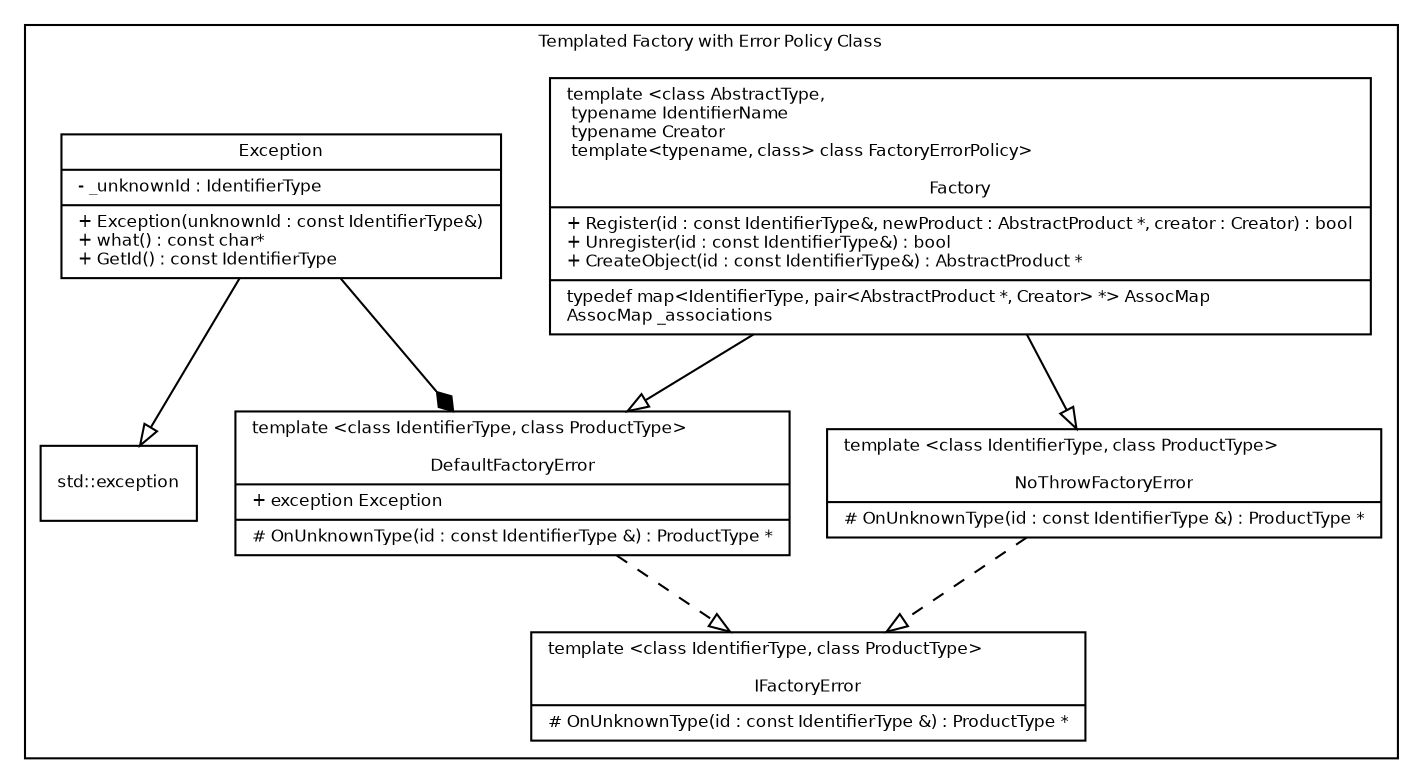 digraph G {
fontname = "Bitstream Vera Sans"
fontsize = 8

node [
fontname = "Bitstream Vera Sans"
fontsize = 8
shape = "record"
]

//
// GENERIC FACTORY SUBGRAPH
//
subgraph clusterGenericFactory {
label = "Templated Factory with Error Policy Class"

// Template class Factory
Factory [
label = "{\
template \<class AbstractType,\l\
		  typename IdentifierName\l\
		  typename Creator\l\
		  template\<typename, class\> class FactoryErrorPolicy\>\l\l\
Factory|\
+ Register(id : const IdentifierType&, newProduct : AbstractProduct *, creator : Creator) : bool\l\
+ Unregister(id : const IdentifierType&) : bool\l\
+ CreateObject(id : const IdentifierType&) : AbstractProduct *\l|\
typedef map\<IdentifierType, pair\<AbstractProduct *, Creator\> *\> AssocMap\l\
AssocMap _associations\l\
}"
]

// class DefaultFactoryError
DefaultFactoryError [
label = "{\
template \<class IdentifierType, class ProductType\>\l\l\
DefaultFactoryError|\
+ exception Exception\l|\
# OnUnknownType(id : const IdentifierType &) : ProductType *\l\
}"
]

// class NoThrowFactoryError
NoThrowFactoryError [
label = "{\
template \<class IdentifierType, class ProductType\>\l\l\
NoThrowFactoryError|\
# OnUnknownType(id : const IdentifierType &) : ProductType *\l\
}"
]

// class NoThrowFactoryError
IFactoryError [
label = "{\
template \<class IdentifierType, class ProductType\>\l\l\
IFactoryError|\
# OnUnknownType(id : const IdentifierType &) : ProductType *\l\
}"
]

// class Exception
Exception [
label = "{\
Exception|\
- _unknownId : IdentifierType\l|\
+ Exception(unknownId : const IdentifierType&)\l\
+ what() : const char*\l\
+ GetId() : const IdentifierType\l\
}"
]

"std::exception" []

}



edge [
fontname = "Bitstream Vera Sans"
fontsize = 8
]

DefaultFactoryError -> IFactoryError [arrowhead = "onormal" style="dashed"]
NoThrowFactoryError -> IFactoryError [arrowhead = "onormal" style="dashed"]

Factory -> DefaultFactoryError [arrowhead = "onormal" style="solid"]
Factory -> NoThrowFactoryError [arrowhead = "onormal" style="solid"]

Exception -> DefaultFactoryError [arrowhead = "diamond" style="solid"]
Exception -> "std::exception" [arrowhead = "onormal" style="solid"]

}
